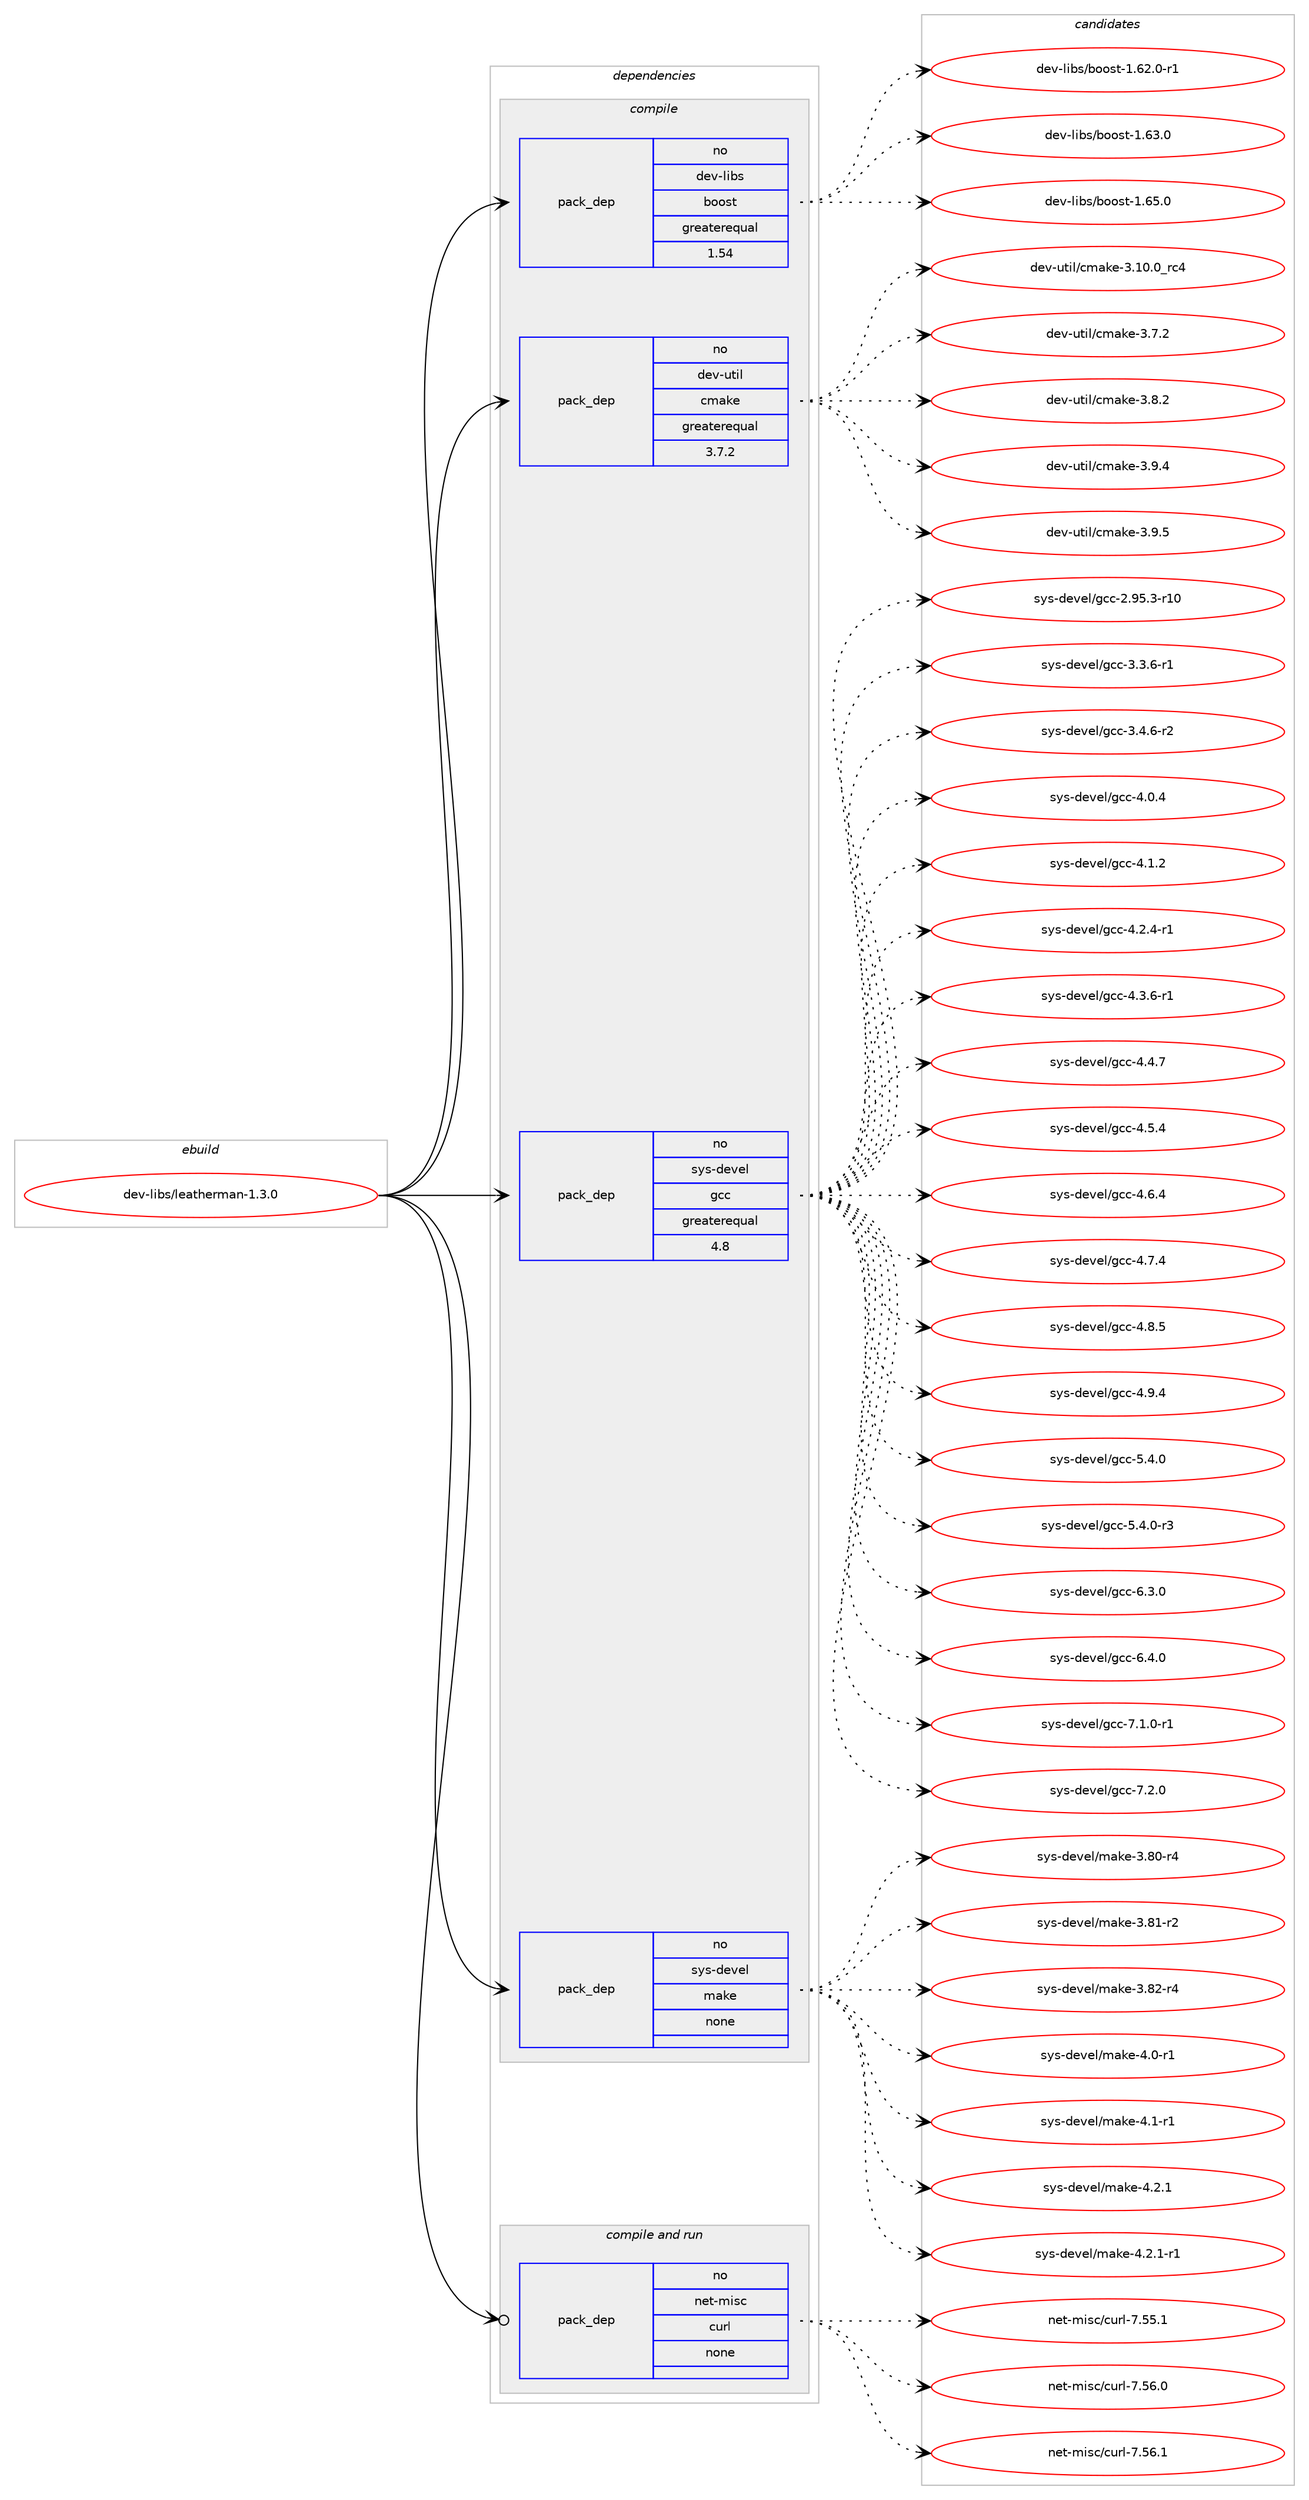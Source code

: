 digraph prolog {

# *************
# Graph options
# *************

newrank=true;
concentrate=true;
compound=true;
graph [rankdir=LR,fontname=Helvetica,fontsize=10,ranksep=1.5];#, ranksep=2.5, nodesep=0.2];
edge  [arrowhead=vee];
node  [fontname=Helvetica,fontsize=10];

# **********
# The ebuild
# **********

subgraph cluster_leftcol {
color=gray;
rank=same;
label=<<i>ebuild</i>>;
id [label="dev-libs/leatherman-1.3.0", color=red, width=4, href="../dev-libs/leatherman-1.3.0.svg"];
}

# ****************
# The dependencies
# ****************

subgraph cluster_midcol {
color=gray;
label=<<i>dependencies</i>>;
subgraph cluster_compile {
fillcolor="#eeeeee";
style=filled;
label=<<i>compile</i>>;
subgraph pack85872 {
dependency113860 [label=<<TABLE BORDER="0" CELLBORDER="1" CELLSPACING="0" CELLPADDING="4" WIDTH="220"><TR><TD ROWSPAN="6" CELLPADDING="30">pack_dep</TD></TR><TR><TD WIDTH="110">no</TD></TR><TR><TD>dev-libs</TD></TR><TR><TD>boost</TD></TR><TR><TD>greaterequal</TD></TR><TR><TD>1.54</TD></TR></TABLE>>, shape=none, color=blue];
}
id:e -> dependency113860:w [weight=20,style="solid",arrowhead="vee"];
subgraph pack85873 {
dependency113861 [label=<<TABLE BORDER="0" CELLBORDER="1" CELLSPACING="0" CELLPADDING="4" WIDTH="220"><TR><TD ROWSPAN="6" CELLPADDING="30">pack_dep</TD></TR><TR><TD WIDTH="110">no</TD></TR><TR><TD>dev-util</TD></TR><TR><TD>cmake</TD></TR><TR><TD>greaterequal</TD></TR><TR><TD>3.7.2</TD></TR></TABLE>>, shape=none, color=blue];
}
id:e -> dependency113861:w [weight=20,style="solid",arrowhead="vee"];
subgraph pack85874 {
dependency113862 [label=<<TABLE BORDER="0" CELLBORDER="1" CELLSPACING="0" CELLPADDING="4" WIDTH="220"><TR><TD ROWSPAN="6" CELLPADDING="30">pack_dep</TD></TR><TR><TD WIDTH="110">no</TD></TR><TR><TD>sys-devel</TD></TR><TR><TD>gcc</TD></TR><TR><TD>greaterequal</TD></TR><TR><TD>4.8</TD></TR></TABLE>>, shape=none, color=blue];
}
id:e -> dependency113862:w [weight=20,style="solid",arrowhead="vee"];
subgraph pack85875 {
dependency113863 [label=<<TABLE BORDER="0" CELLBORDER="1" CELLSPACING="0" CELLPADDING="4" WIDTH="220"><TR><TD ROWSPAN="6" CELLPADDING="30">pack_dep</TD></TR><TR><TD WIDTH="110">no</TD></TR><TR><TD>sys-devel</TD></TR><TR><TD>make</TD></TR><TR><TD>none</TD></TR><TR><TD></TD></TR></TABLE>>, shape=none, color=blue];
}
id:e -> dependency113863:w [weight=20,style="solid",arrowhead="vee"];
}
subgraph cluster_compileandrun {
fillcolor="#eeeeee";
style=filled;
label=<<i>compile and run</i>>;
subgraph pack85876 {
dependency113864 [label=<<TABLE BORDER="0" CELLBORDER="1" CELLSPACING="0" CELLPADDING="4" WIDTH="220"><TR><TD ROWSPAN="6" CELLPADDING="30">pack_dep</TD></TR><TR><TD WIDTH="110">no</TD></TR><TR><TD>net-misc</TD></TR><TR><TD>curl</TD></TR><TR><TD>none</TD></TR><TR><TD></TD></TR></TABLE>>, shape=none, color=blue];
}
id:e -> dependency113864:w [weight=20,style="solid",arrowhead="odotvee"];
}
subgraph cluster_run {
fillcolor="#eeeeee";
style=filled;
label=<<i>run</i>>;
}
}

# **************
# The candidates
# **************

subgraph cluster_choices {
rank=same;
color=gray;
label=<<i>candidates</i>>;

subgraph choice85872 {
color=black;
nodesep=1;
choice10010111845108105981154798111111115116454946545046484511449 [label="dev-libs/boost-1.62.0-r1", color=red, width=4,href="../dev-libs/boost-1.62.0-r1.svg"];
choice1001011184510810598115479811111111511645494654514648 [label="dev-libs/boost-1.63.0", color=red, width=4,href="../dev-libs/boost-1.63.0.svg"];
choice1001011184510810598115479811111111511645494654534648 [label="dev-libs/boost-1.65.0", color=red, width=4,href="../dev-libs/boost-1.65.0.svg"];
dependency113860:e -> choice10010111845108105981154798111111115116454946545046484511449:w [style=dotted,weight="100"];
dependency113860:e -> choice1001011184510810598115479811111111511645494654514648:w [style=dotted,weight="100"];
dependency113860:e -> choice1001011184510810598115479811111111511645494654534648:w [style=dotted,weight="100"];
}
subgraph choice85873 {
color=black;
nodesep=1;
choice1001011184511711610510847991099710710145514649484648951149952 [label="dev-util/cmake-3.10.0_rc4", color=red, width=4,href="../dev-util/cmake-3.10.0_rc4.svg"];
choice10010111845117116105108479910997107101455146554650 [label="dev-util/cmake-3.7.2", color=red, width=4,href="../dev-util/cmake-3.7.2.svg"];
choice10010111845117116105108479910997107101455146564650 [label="dev-util/cmake-3.8.2", color=red, width=4,href="../dev-util/cmake-3.8.2.svg"];
choice10010111845117116105108479910997107101455146574652 [label="dev-util/cmake-3.9.4", color=red, width=4,href="../dev-util/cmake-3.9.4.svg"];
choice10010111845117116105108479910997107101455146574653 [label="dev-util/cmake-3.9.5", color=red, width=4,href="../dev-util/cmake-3.9.5.svg"];
dependency113861:e -> choice1001011184511711610510847991099710710145514649484648951149952:w [style=dotted,weight="100"];
dependency113861:e -> choice10010111845117116105108479910997107101455146554650:w [style=dotted,weight="100"];
dependency113861:e -> choice10010111845117116105108479910997107101455146564650:w [style=dotted,weight="100"];
dependency113861:e -> choice10010111845117116105108479910997107101455146574652:w [style=dotted,weight="100"];
dependency113861:e -> choice10010111845117116105108479910997107101455146574653:w [style=dotted,weight="100"];
}
subgraph choice85874 {
color=black;
nodesep=1;
choice1151211154510010111810110847103999945504657534651451144948 [label="sys-devel/gcc-2.95.3-r10", color=red, width=4,href="../sys-devel/gcc-2.95.3-r10.svg"];
choice115121115451001011181011084710399994551465146544511449 [label="sys-devel/gcc-3.3.6-r1", color=red, width=4,href="../sys-devel/gcc-3.3.6-r1.svg"];
choice115121115451001011181011084710399994551465246544511450 [label="sys-devel/gcc-3.4.6-r2", color=red, width=4,href="../sys-devel/gcc-3.4.6-r2.svg"];
choice11512111545100101118101108471039999455246484652 [label="sys-devel/gcc-4.0.4", color=red, width=4,href="../sys-devel/gcc-4.0.4.svg"];
choice11512111545100101118101108471039999455246494650 [label="sys-devel/gcc-4.1.2", color=red, width=4,href="../sys-devel/gcc-4.1.2.svg"];
choice115121115451001011181011084710399994552465046524511449 [label="sys-devel/gcc-4.2.4-r1", color=red, width=4,href="../sys-devel/gcc-4.2.4-r1.svg"];
choice115121115451001011181011084710399994552465146544511449 [label="sys-devel/gcc-4.3.6-r1", color=red, width=4,href="../sys-devel/gcc-4.3.6-r1.svg"];
choice11512111545100101118101108471039999455246524655 [label="sys-devel/gcc-4.4.7", color=red, width=4,href="../sys-devel/gcc-4.4.7.svg"];
choice11512111545100101118101108471039999455246534652 [label="sys-devel/gcc-4.5.4", color=red, width=4,href="../sys-devel/gcc-4.5.4.svg"];
choice11512111545100101118101108471039999455246544652 [label="sys-devel/gcc-4.6.4", color=red, width=4,href="../sys-devel/gcc-4.6.4.svg"];
choice11512111545100101118101108471039999455246554652 [label="sys-devel/gcc-4.7.4", color=red, width=4,href="../sys-devel/gcc-4.7.4.svg"];
choice11512111545100101118101108471039999455246564653 [label="sys-devel/gcc-4.8.5", color=red, width=4,href="../sys-devel/gcc-4.8.5.svg"];
choice11512111545100101118101108471039999455246574652 [label="sys-devel/gcc-4.9.4", color=red, width=4,href="../sys-devel/gcc-4.9.4.svg"];
choice11512111545100101118101108471039999455346524648 [label="sys-devel/gcc-5.4.0", color=red, width=4,href="../sys-devel/gcc-5.4.0.svg"];
choice115121115451001011181011084710399994553465246484511451 [label="sys-devel/gcc-5.4.0-r3", color=red, width=4,href="../sys-devel/gcc-5.4.0-r3.svg"];
choice11512111545100101118101108471039999455446514648 [label="sys-devel/gcc-6.3.0", color=red, width=4,href="../sys-devel/gcc-6.3.0.svg"];
choice11512111545100101118101108471039999455446524648 [label="sys-devel/gcc-6.4.0", color=red, width=4,href="../sys-devel/gcc-6.4.0.svg"];
choice115121115451001011181011084710399994555464946484511449 [label="sys-devel/gcc-7.1.0-r1", color=red, width=4,href="../sys-devel/gcc-7.1.0-r1.svg"];
choice11512111545100101118101108471039999455546504648 [label="sys-devel/gcc-7.2.0", color=red, width=4,href="../sys-devel/gcc-7.2.0.svg"];
dependency113862:e -> choice1151211154510010111810110847103999945504657534651451144948:w [style=dotted,weight="100"];
dependency113862:e -> choice115121115451001011181011084710399994551465146544511449:w [style=dotted,weight="100"];
dependency113862:e -> choice115121115451001011181011084710399994551465246544511450:w [style=dotted,weight="100"];
dependency113862:e -> choice11512111545100101118101108471039999455246484652:w [style=dotted,weight="100"];
dependency113862:e -> choice11512111545100101118101108471039999455246494650:w [style=dotted,weight="100"];
dependency113862:e -> choice115121115451001011181011084710399994552465046524511449:w [style=dotted,weight="100"];
dependency113862:e -> choice115121115451001011181011084710399994552465146544511449:w [style=dotted,weight="100"];
dependency113862:e -> choice11512111545100101118101108471039999455246524655:w [style=dotted,weight="100"];
dependency113862:e -> choice11512111545100101118101108471039999455246534652:w [style=dotted,weight="100"];
dependency113862:e -> choice11512111545100101118101108471039999455246544652:w [style=dotted,weight="100"];
dependency113862:e -> choice11512111545100101118101108471039999455246554652:w [style=dotted,weight="100"];
dependency113862:e -> choice11512111545100101118101108471039999455246564653:w [style=dotted,weight="100"];
dependency113862:e -> choice11512111545100101118101108471039999455246574652:w [style=dotted,weight="100"];
dependency113862:e -> choice11512111545100101118101108471039999455346524648:w [style=dotted,weight="100"];
dependency113862:e -> choice115121115451001011181011084710399994553465246484511451:w [style=dotted,weight="100"];
dependency113862:e -> choice11512111545100101118101108471039999455446514648:w [style=dotted,weight="100"];
dependency113862:e -> choice11512111545100101118101108471039999455446524648:w [style=dotted,weight="100"];
dependency113862:e -> choice115121115451001011181011084710399994555464946484511449:w [style=dotted,weight="100"];
dependency113862:e -> choice11512111545100101118101108471039999455546504648:w [style=dotted,weight="100"];
}
subgraph choice85875 {
color=black;
nodesep=1;
choice11512111545100101118101108471099710710145514656484511452 [label="sys-devel/make-3.80-r4", color=red, width=4,href="../sys-devel/make-3.80-r4.svg"];
choice11512111545100101118101108471099710710145514656494511450 [label="sys-devel/make-3.81-r2", color=red, width=4,href="../sys-devel/make-3.81-r2.svg"];
choice11512111545100101118101108471099710710145514656504511452 [label="sys-devel/make-3.82-r4", color=red, width=4,href="../sys-devel/make-3.82-r4.svg"];
choice115121115451001011181011084710997107101455246484511449 [label="sys-devel/make-4.0-r1", color=red, width=4,href="../sys-devel/make-4.0-r1.svg"];
choice115121115451001011181011084710997107101455246494511449 [label="sys-devel/make-4.1-r1", color=red, width=4,href="../sys-devel/make-4.1-r1.svg"];
choice115121115451001011181011084710997107101455246504649 [label="sys-devel/make-4.2.1", color=red, width=4,href="../sys-devel/make-4.2.1.svg"];
choice1151211154510010111810110847109971071014552465046494511449 [label="sys-devel/make-4.2.1-r1", color=red, width=4,href="../sys-devel/make-4.2.1-r1.svg"];
dependency113863:e -> choice11512111545100101118101108471099710710145514656484511452:w [style=dotted,weight="100"];
dependency113863:e -> choice11512111545100101118101108471099710710145514656494511450:w [style=dotted,weight="100"];
dependency113863:e -> choice11512111545100101118101108471099710710145514656504511452:w [style=dotted,weight="100"];
dependency113863:e -> choice115121115451001011181011084710997107101455246484511449:w [style=dotted,weight="100"];
dependency113863:e -> choice115121115451001011181011084710997107101455246494511449:w [style=dotted,weight="100"];
dependency113863:e -> choice115121115451001011181011084710997107101455246504649:w [style=dotted,weight="100"];
dependency113863:e -> choice1151211154510010111810110847109971071014552465046494511449:w [style=dotted,weight="100"];
}
subgraph choice85876 {
color=black;
nodesep=1;
choice1101011164510910511599479911711410845554653534649 [label="net-misc/curl-7.55.1", color=red, width=4,href="../net-misc/curl-7.55.1.svg"];
choice1101011164510910511599479911711410845554653544648 [label="net-misc/curl-7.56.0", color=red, width=4,href="../net-misc/curl-7.56.0.svg"];
choice1101011164510910511599479911711410845554653544649 [label="net-misc/curl-7.56.1", color=red, width=4,href="../net-misc/curl-7.56.1.svg"];
dependency113864:e -> choice1101011164510910511599479911711410845554653534649:w [style=dotted,weight="100"];
dependency113864:e -> choice1101011164510910511599479911711410845554653544648:w [style=dotted,weight="100"];
dependency113864:e -> choice1101011164510910511599479911711410845554653544649:w [style=dotted,weight="100"];
}
}

}
